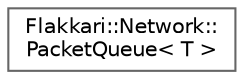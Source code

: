 digraph "Graphical Class Hierarchy"
{
 // LATEX_PDF_SIZE
  bgcolor="transparent";
  edge [fontname=Helvetica,fontsize=10,labelfontname=Helvetica,labelfontsize=10];
  node [fontname=Helvetica,fontsize=10,shape=box,height=0.2,width=0.4];
  rankdir="LR";
  Node0 [id="Node000000",label="Flakkari::Network::\lPacketQueue\< T \>",height=0.2,width=0.4,color="grey40", fillcolor="white", style="filled",URL="$d2/df5/classFlakkari_1_1Network_1_1PacketQueue.html",tooltip=" "];
}
